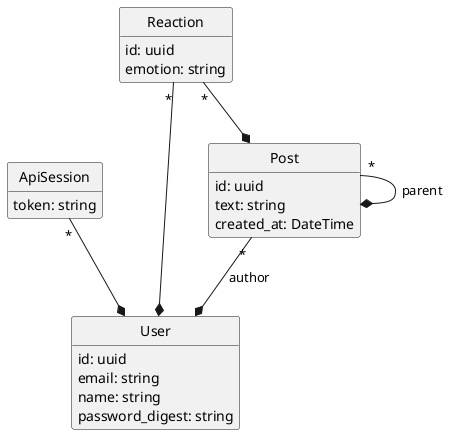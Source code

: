 @startuml Models

hide empty methods
hide circle

class User {
    id: uuid
    email: string
    name: string
    password_digest: string
}

class ApiSession {
    token: string
}

ApiSession "*" --* User

class Post {
    id: uuid
    text: string
    created_at: DateTime
}

Post "*" --* User: author
Post "*" --* Post: parent

class Reaction {
    id: uuid
    emotion: string
}

Reaction "*" --* User
Reaction "*" --* Post

@enduml
